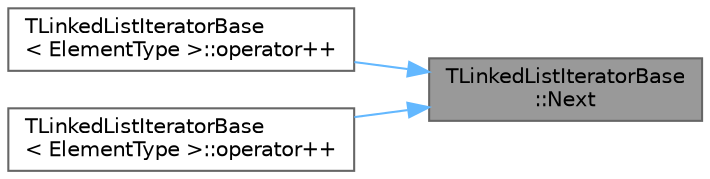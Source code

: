 digraph "TLinkedListIteratorBase::Next"
{
 // INTERACTIVE_SVG=YES
 // LATEX_PDF_SIZE
  bgcolor="transparent";
  edge [fontname=Helvetica,fontsize=10,labelfontname=Helvetica,labelfontsize=10];
  node [fontname=Helvetica,fontsize=10,shape=box,height=0.2,width=0.4];
  rankdir="RL";
  Node1 [id="Node000001",label="TLinkedListIteratorBase\l::Next",height=0.2,width=0.4,color="gray40", fillcolor="grey60", style="filled", fontcolor="black",tooltip="Advances the iterator to the next element."];
  Node1 -> Node2 [id="edge1_Node000001_Node000002",dir="back",color="steelblue1",style="solid",tooltip=" "];
  Node2 [id="Node000002",label="TLinkedListIteratorBase\l\< ElementType \>::operator++",height=0.2,width=0.4,color="grey40", fillcolor="white", style="filled",URL="$db/d85/classTLinkedListIteratorBase.html#a850ec40db325b9177b25dd19d76bd80b",tooltip=" "];
  Node1 -> Node3 [id="edge2_Node000001_Node000003",dir="back",color="steelblue1",style="solid",tooltip=" "];
  Node3 [id="Node000003",label="TLinkedListIteratorBase\l\< ElementType \>::operator++",height=0.2,width=0.4,color="grey40", fillcolor="white", style="filled",URL="$db/d85/classTLinkedListIteratorBase.html#a09c8136878fc120fe0dda42739d0be3f",tooltip=" "];
}
